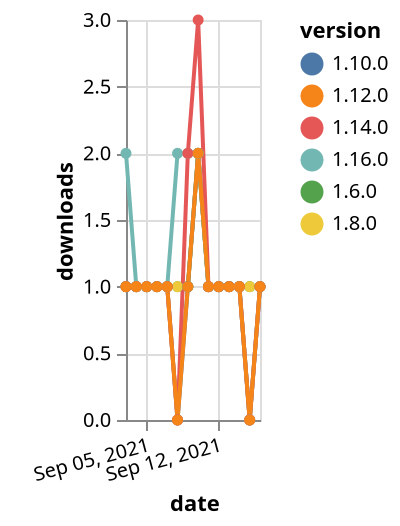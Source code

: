 {"$schema": "https://vega.github.io/schema/vega-lite/v5.json", "description": "A simple bar chart with embedded data.", "data": {"values": [{"date": "2021-09-03", "total": 251, "delta": 1, "version": "1.6.0"}, {"date": "2021-09-04", "total": 252, "delta": 1, "version": "1.6.0"}, {"date": "2021-09-05", "total": 253, "delta": 1, "version": "1.6.0"}, {"date": "2021-09-06", "total": 254, "delta": 1, "version": "1.6.0"}, {"date": "2021-09-07", "total": 255, "delta": 1, "version": "1.6.0"}, {"date": "2021-09-08", "total": 256, "delta": 1, "version": "1.6.0"}, {"date": "2021-09-09", "total": 257, "delta": 1, "version": "1.6.0"}, {"date": "2021-09-10", "total": 259, "delta": 2, "version": "1.6.0"}, {"date": "2021-09-11", "total": 260, "delta": 1, "version": "1.6.0"}, {"date": "2021-09-12", "total": 261, "delta": 1, "version": "1.6.0"}, {"date": "2021-09-13", "total": 262, "delta": 1, "version": "1.6.0"}, {"date": "2021-09-14", "total": 263, "delta": 1, "version": "1.6.0"}, {"date": "2021-09-15", "total": 264, "delta": 1, "version": "1.6.0"}, {"date": "2021-09-16", "total": 265, "delta": 1, "version": "1.6.0"}, {"date": "2021-09-03", "total": 197, "delta": 1, "version": "1.8.0"}, {"date": "2021-09-04", "total": 198, "delta": 1, "version": "1.8.0"}, {"date": "2021-09-05", "total": 199, "delta": 1, "version": "1.8.0"}, {"date": "2021-09-06", "total": 200, "delta": 1, "version": "1.8.0"}, {"date": "2021-09-07", "total": 201, "delta": 1, "version": "1.8.0"}, {"date": "2021-09-08", "total": 202, "delta": 1, "version": "1.8.0"}, {"date": "2021-09-09", "total": 203, "delta": 1, "version": "1.8.0"}, {"date": "2021-09-10", "total": 205, "delta": 2, "version": "1.8.0"}, {"date": "2021-09-11", "total": 206, "delta": 1, "version": "1.8.0"}, {"date": "2021-09-12", "total": 207, "delta": 1, "version": "1.8.0"}, {"date": "2021-09-13", "total": 208, "delta": 1, "version": "1.8.0"}, {"date": "2021-09-14", "total": 209, "delta": 1, "version": "1.8.0"}, {"date": "2021-09-15", "total": 210, "delta": 1, "version": "1.8.0"}, {"date": "2021-09-16", "total": 211, "delta": 1, "version": "1.8.0"}, {"date": "2021-09-03", "total": 190, "delta": 1, "version": "1.10.0"}, {"date": "2021-09-04", "total": 191, "delta": 1, "version": "1.10.0"}, {"date": "2021-09-05", "total": 192, "delta": 1, "version": "1.10.0"}, {"date": "2021-09-06", "total": 193, "delta": 1, "version": "1.10.0"}, {"date": "2021-09-07", "total": 194, "delta": 1, "version": "1.10.0"}, {"date": "2021-09-08", "total": 194, "delta": 0, "version": "1.10.0"}, {"date": "2021-09-09", "total": 195, "delta": 1, "version": "1.10.0"}, {"date": "2021-09-10", "total": 197, "delta": 2, "version": "1.10.0"}, {"date": "2021-09-11", "total": 198, "delta": 1, "version": "1.10.0"}, {"date": "2021-09-12", "total": 199, "delta": 1, "version": "1.10.0"}, {"date": "2021-09-13", "total": 200, "delta": 1, "version": "1.10.0"}, {"date": "2021-09-14", "total": 201, "delta": 1, "version": "1.10.0"}, {"date": "2021-09-15", "total": 201, "delta": 0, "version": "1.10.0"}, {"date": "2021-09-16", "total": 202, "delta": 1, "version": "1.10.0"}, {"date": "2021-09-03", "total": 128, "delta": 2, "version": "1.16.0"}, {"date": "2021-09-04", "total": 129, "delta": 1, "version": "1.16.0"}, {"date": "2021-09-05", "total": 130, "delta": 1, "version": "1.16.0"}, {"date": "2021-09-06", "total": 131, "delta": 1, "version": "1.16.0"}, {"date": "2021-09-07", "total": 132, "delta": 1, "version": "1.16.0"}, {"date": "2021-09-08", "total": 134, "delta": 2, "version": "1.16.0"}, {"date": "2021-09-09", "total": 136, "delta": 2, "version": "1.16.0"}, {"date": "2021-09-10", "total": 138, "delta": 2, "version": "1.16.0"}, {"date": "2021-09-11", "total": 139, "delta": 1, "version": "1.16.0"}, {"date": "2021-09-12", "total": 140, "delta": 1, "version": "1.16.0"}, {"date": "2021-09-13", "total": 141, "delta": 1, "version": "1.16.0"}, {"date": "2021-09-14", "total": 142, "delta": 1, "version": "1.16.0"}, {"date": "2021-09-15", "total": 142, "delta": 0, "version": "1.16.0"}, {"date": "2021-09-16", "total": 143, "delta": 1, "version": "1.16.0"}, {"date": "2021-09-03", "total": 202, "delta": 1, "version": "1.14.0"}, {"date": "2021-09-04", "total": 203, "delta": 1, "version": "1.14.0"}, {"date": "2021-09-05", "total": 204, "delta": 1, "version": "1.14.0"}, {"date": "2021-09-06", "total": 205, "delta": 1, "version": "1.14.0"}, {"date": "2021-09-07", "total": 206, "delta": 1, "version": "1.14.0"}, {"date": "2021-09-08", "total": 206, "delta": 0, "version": "1.14.0"}, {"date": "2021-09-09", "total": 208, "delta": 2, "version": "1.14.0"}, {"date": "2021-09-10", "total": 211, "delta": 3, "version": "1.14.0"}, {"date": "2021-09-11", "total": 212, "delta": 1, "version": "1.14.0"}, {"date": "2021-09-12", "total": 213, "delta": 1, "version": "1.14.0"}, {"date": "2021-09-13", "total": 214, "delta": 1, "version": "1.14.0"}, {"date": "2021-09-14", "total": 215, "delta": 1, "version": "1.14.0"}, {"date": "2021-09-15", "total": 215, "delta": 0, "version": "1.14.0"}, {"date": "2021-09-16", "total": 216, "delta": 1, "version": "1.14.0"}, {"date": "2021-09-03", "total": 171, "delta": 1, "version": "1.12.0"}, {"date": "2021-09-04", "total": 172, "delta": 1, "version": "1.12.0"}, {"date": "2021-09-05", "total": 173, "delta": 1, "version": "1.12.0"}, {"date": "2021-09-06", "total": 174, "delta": 1, "version": "1.12.0"}, {"date": "2021-09-07", "total": 175, "delta": 1, "version": "1.12.0"}, {"date": "2021-09-08", "total": 175, "delta": 0, "version": "1.12.0"}, {"date": "2021-09-09", "total": 176, "delta": 1, "version": "1.12.0"}, {"date": "2021-09-10", "total": 178, "delta": 2, "version": "1.12.0"}, {"date": "2021-09-11", "total": 179, "delta": 1, "version": "1.12.0"}, {"date": "2021-09-12", "total": 180, "delta": 1, "version": "1.12.0"}, {"date": "2021-09-13", "total": 181, "delta": 1, "version": "1.12.0"}, {"date": "2021-09-14", "total": 182, "delta": 1, "version": "1.12.0"}, {"date": "2021-09-15", "total": 182, "delta": 0, "version": "1.12.0"}, {"date": "2021-09-16", "total": 183, "delta": 1, "version": "1.12.0"}]}, "width": "container", "mark": {"type": "line", "point": {"filled": true}}, "encoding": {"x": {"field": "date", "type": "temporal", "timeUnit": "yearmonthdate", "title": "date", "axis": {"labelAngle": -15}}, "y": {"field": "delta", "type": "quantitative", "title": "downloads"}, "color": {"field": "version", "type": "nominal"}, "tooltip": {"field": "delta"}}}
